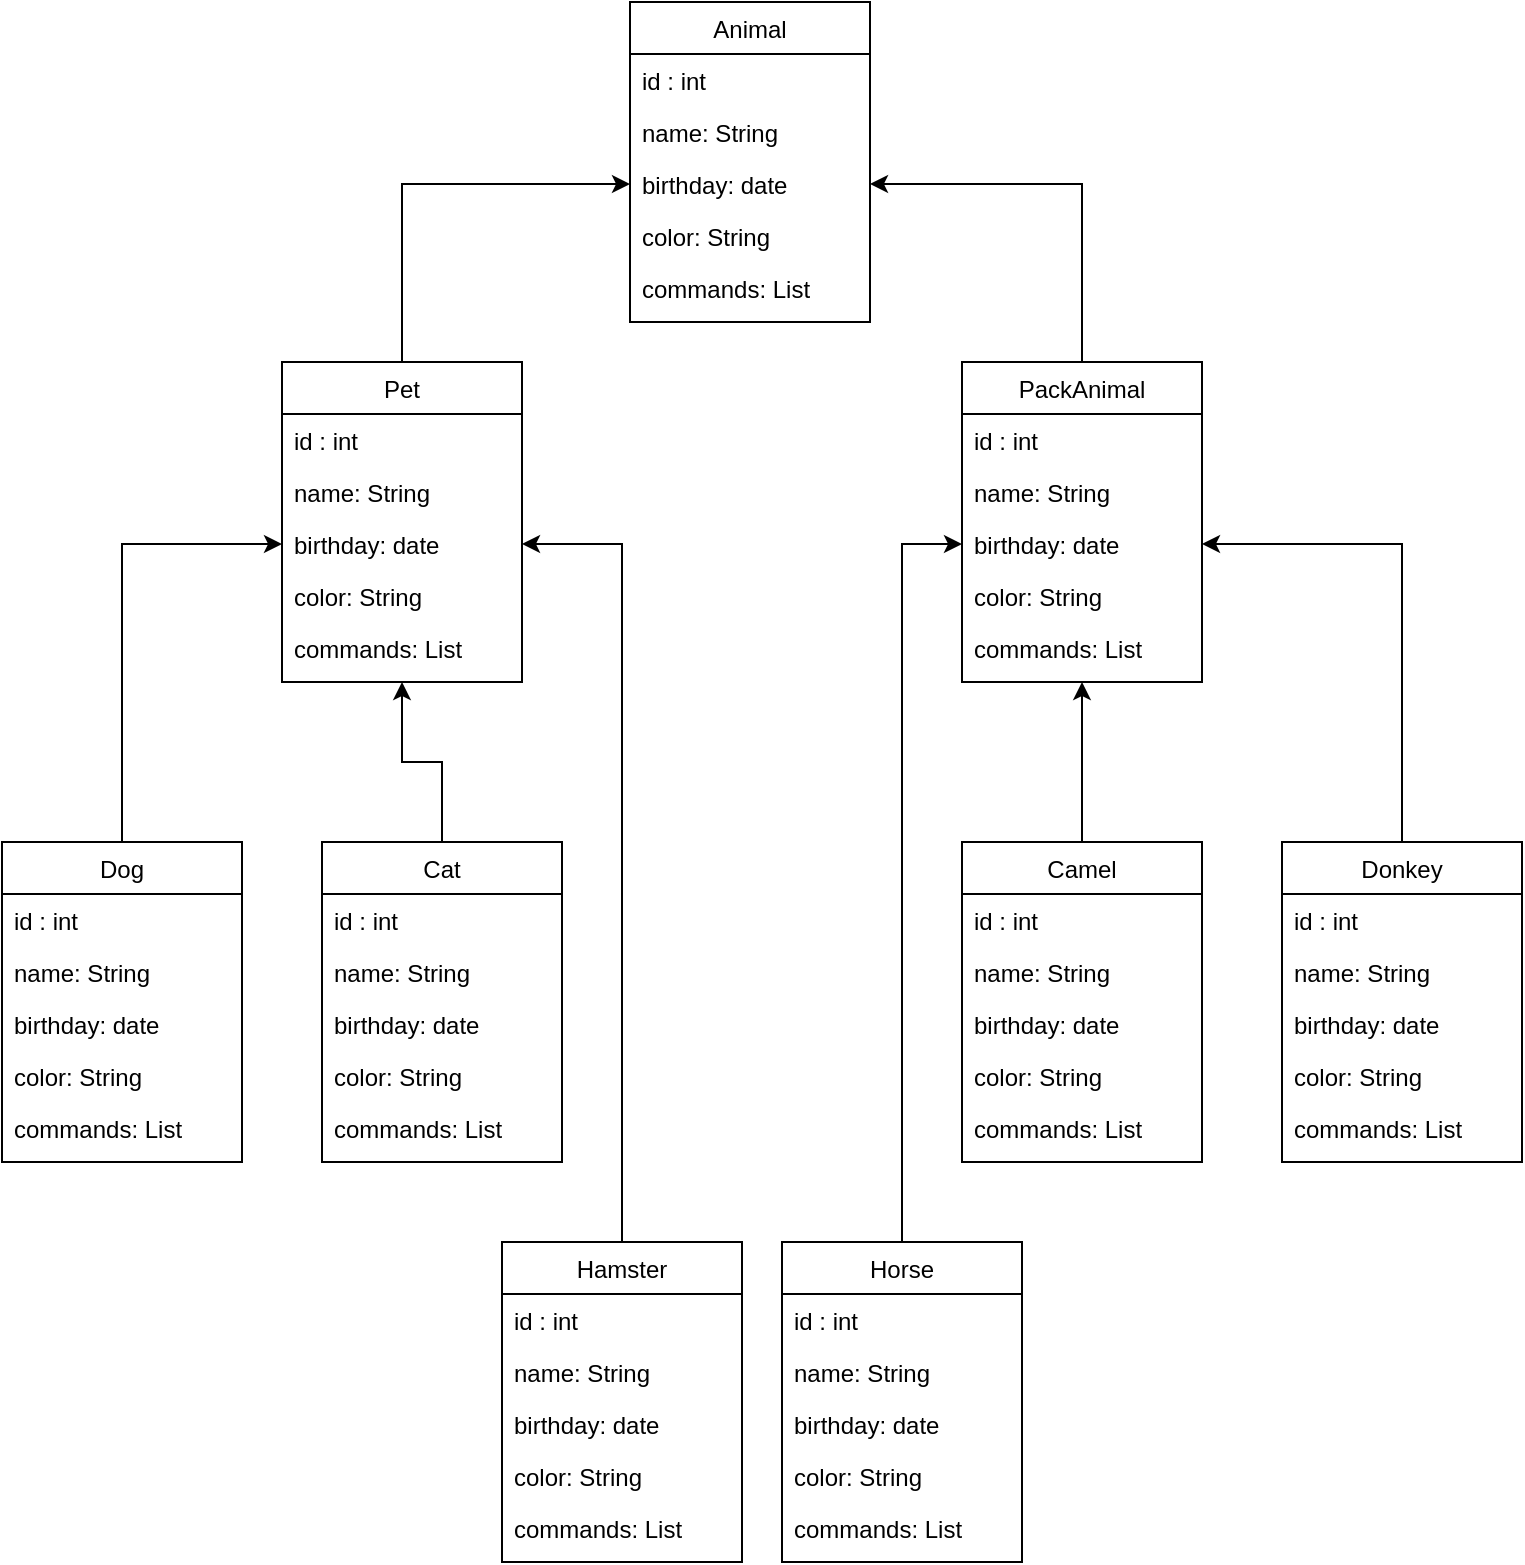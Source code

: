 <mxfile version="24.2.2" type="device">
  <diagram name="Страница — 1" id="VLBm_PL7k81CaA7NUIC5">
    <mxGraphModel dx="1434" dy="754" grid="1" gridSize="10" guides="1" tooltips="1" connect="1" arrows="1" fold="1" page="1" pageScale="1" pageWidth="827" pageHeight="1169" math="0" shadow="0">
      <root>
        <mxCell id="0" />
        <mxCell id="1" parent="0" />
        <mxCell id="rXO-Nut1qqx01w8sRd2--9" style="edgeStyle=orthogonalEdgeStyle;rounded=0;orthogonalLoop=1;jettySize=auto;html=1;entryX=0;entryY=0.5;entryDx=0;entryDy=0;" edge="1" parent="1" source="Wr5-NCoWEAxRAiIftrcx-13" target="rXO-Nut1qqx01w8sRd2--4">
          <mxGeometry relative="1" as="geometry" />
        </mxCell>
        <mxCell id="Wr5-NCoWEAxRAiIftrcx-13" value="Pet" style="swimlane;fontStyle=0;align=center;verticalAlign=top;childLayout=stackLayout;horizontal=1;startSize=26;horizontalStack=0;resizeParent=1;resizeLast=0;collapsible=1;marginBottom=0;rounded=0;shadow=0;strokeWidth=1;" parent="1" vertex="1">
          <mxGeometry x="180" y="240" width="120" height="160" as="geometry">
            <mxRectangle x="130" y="380" width="160" height="26" as="alternateBounds" />
          </mxGeometry>
        </mxCell>
        <mxCell id="Wr5-NCoWEAxRAiIftrcx-14" value="id : int" style="text;align=left;verticalAlign=top;spacingLeft=4;spacingRight=4;overflow=hidden;rotatable=0;points=[[0,0.5],[1,0.5]];portConstraint=eastwest;" parent="Wr5-NCoWEAxRAiIftrcx-13" vertex="1">
          <mxGeometry y="26" width="120" height="26" as="geometry" />
        </mxCell>
        <mxCell id="Wr5-NCoWEAxRAiIftrcx-15" value="name: String" style="text;align=left;verticalAlign=top;spacingLeft=4;spacingRight=4;overflow=hidden;rotatable=0;points=[[0,0.5],[1,0.5]];portConstraint=eastwest;rounded=0;shadow=0;html=0;" parent="Wr5-NCoWEAxRAiIftrcx-13" vertex="1">
          <mxGeometry y="52" width="120" height="26" as="geometry" />
        </mxCell>
        <mxCell id="Wr5-NCoWEAxRAiIftrcx-16" value="birthday: date" style="text;align=left;verticalAlign=top;spacingLeft=4;spacingRight=4;overflow=hidden;rotatable=0;points=[[0,0.5],[1,0.5]];portConstraint=eastwest;rounded=0;shadow=0;html=0;" parent="Wr5-NCoWEAxRAiIftrcx-13" vertex="1">
          <mxGeometry y="78" width="120" height="26" as="geometry" />
        </mxCell>
        <mxCell id="Wr5-NCoWEAxRAiIftrcx-17" value="color: String" style="text;align=left;verticalAlign=top;spacingLeft=4;spacingRight=4;overflow=hidden;rotatable=0;points=[[0,0.5],[1,0.5]];portConstraint=eastwest;rounded=0;shadow=0;html=0;" parent="Wr5-NCoWEAxRAiIftrcx-13" vertex="1">
          <mxGeometry y="104" width="120" height="26" as="geometry" />
        </mxCell>
        <mxCell id="Wr5-NCoWEAxRAiIftrcx-18" value="commands: List" style="text;align=left;verticalAlign=top;spacingLeft=4;spacingRight=4;overflow=hidden;rotatable=0;points=[[0,0.5],[1,0.5]];portConstraint=eastwest;rounded=0;shadow=0;html=0;" parent="Wr5-NCoWEAxRAiIftrcx-13" vertex="1">
          <mxGeometry y="130" width="120" height="26" as="geometry" />
        </mxCell>
        <mxCell id="rXO-Nut1qqx01w8sRd2--7" style="edgeStyle=orthogonalEdgeStyle;rounded=0;orthogonalLoop=1;jettySize=auto;html=1;entryX=1;entryY=0.5;entryDx=0;entryDy=0;" edge="1" parent="1" source="Wr5-NCoWEAxRAiIftrcx-20" target="rXO-Nut1qqx01w8sRd2--4">
          <mxGeometry relative="1" as="geometry" />
        </mxCell>
        <mxCell id="Wr5-NCoWEAxRAiIftrcx-20" value="PackAnimal" style="swimlane;fontStyle=0;align=center;verticalAlign=top;childLayout=stackLayout;horizontal=1;startSize=26;horizontalStack=0;resizeParent=1;resizeLast=0;collapsible=1;marginBottom=0;rounded=0;shadow=0;strokeWidth=1;" parent="1" vertex="1">
          <mxGeometry x="520" y="240" width="120" height="160" as="geometry">
            <mxRectangle x="130" y="380" width="160" height="26" as="alternateBounds" />
          </mxGeometry>
        </mxCell>
        <mxCell id="Wr5-NCoWEAxRAiIftrcx-21" value="id : int" style="text;align=left;verticalAlign=top;spacingLeft=4;spacingRight=4;overflow=hidden;rotatable=0;points=[[0,0.5],[1,0.5]];portConstraint=eastwest;" parent="Wr5-NCoWEAxRAiIftrcx-20" vertex="1">
          <mxGeometry y="26" width="120" height="26" as="geometry" />
        </mxCell>
        <mxCell id="Wr5-NCoWEAxRAiIftrcx-22" value="name: String" style="text;align=left;verticalAlign=top;spacingLeft=4;spacingRight=4;overflow=hidden;rotatable=0;points=[[0,0.5],[1,0.5]];portConstraint=eastwest;rounded=0;shadow=0;html=0;" parent="Wr5-NCoWEAxRAiIftrcx-20" vertex="1">
          <mxGeometry y="52" width="120" height="26" as="geometry" />
        </mxCell>
        <mxCell id="Wr5-NCoWEAxRAiIftrcx-23" value="birthday: date" style="text;align=left;verticalAlign=top;spacingLeft=4;spacingRight=4;overflow=hidden;rotatable=0;points=[[0,0.5],[1,0.5]];portConstraint=eastwest;rounded=0;shadow=0;html=0;" parent="Wr5-NCoWEAxRAiIftrcx-20" vertex="1">
          <mxGeometry y="78" width="120" height="26" as="geometry" />
        </mxCell>
        <mxCell id="Wr5-NCoWEAxRAiIftrcx-24" value="color: String" style="text;align=left;verticalAlign=top;spacingLeft=4;spacingRight=4;overflow=hidden;rotatable=0;points=[[0,0.5],[1,0.5]];portConstraint=eastwest;rounded=0;shadow=0;html=0;" parent="Wr5-NCoWEAxRAiIftrcx-20" vertex="1">
          <mxGeometry y="104" width="120" height="26" as="geometry" />
        </mxCell>
        <mxCell id="Wr5-NCoWEAxRAiIftrcx-25" value="commands: List" style="text;align=left;verticalAlign=top;spacingLeft=4;spacingRight=4;overflow=hidden;rotatable=0;points=[[0,0.5],[1,0.5]];portConstraint=eastwest;rounded=0;shadow=0;html=0;" parent="Wr5-NCoWEAxRAiIftrcx-20" vertex="1">
          <mxGeometry y="130" width="120" height="26" as="geometry" />
        </mxCell>
        <mxCell id="Wr5-NCoWEAxRAiIftrcx-33" style="edgeStyle=orthogonalEdgeStyle;rounded=0;orthogonalLoop=1;jettySize=auto;html=1;entryX=0.5;entryY=1;entryDx=0;entryDy=0;" parent="1" source="Wr5-NCoWEAxRAiIftrcx-27" target="Wr5-NCoWEAxRAiIftrcx-13" edge="1">
          <mxGeometry relative="1" as="geometry" />
        </mxCell>
        <mxCell id="Wr5-NCoWEAxRAiIftrcx-27" value="Cat" style="swimlane;fontStyle=0;align=center;verticalAlign=top;childLayout=stackLayout;horizontal=1;startSize=26;horizontalStack=0;resizeParent=1;resizeLast=0;collapsible=1;marginBottom=0;rounded=0;shadow=0;strokeWidth=1;" parent="1" vertex="1">
          <mxGeometry x="200" y="480" width="120" height="160" as="geometry">
            <mxRectangle x="130" y="380" width="160" height="26" as="alternateBounds" />
          </mxGeometry>
        </mxCell>
        <mxCell id="Wr5-NCoWEAxRAiIftrcx-28" value="id : int" style="text;align=left;verticalAlign=top;spacingLeft=4;spacingRight=4;overflow=hidden;rotatable=0;points=[[0,0.5],[1,0.5]];portConstraint=eastwest;" parent="Wr5-NCoWEAxRAiIftrcx-27" vertex="1">
          <mxGeometry y="26" width="120" height="26" as="geometry" />
        </mxCell>
        <mxCell id="Wr5-NCoWEAxRAiIftrcx-29" value="name: String" style="text;align=left;verticalAlign=top;spacingLeft=4;spacingRight=4;overflow=hidden;rotatable=0;points=[[0,0.5],[1,0.5]];portConstraint=eastwest;rounded=0;shadow=0;html=0;" parent="Wr5-NCoWEAxRAiIftrcx-27" vertex="1">
          <mxGeometry y="52" width="120" height="26" as="geometry" />
        </mxCell>
        <mxCell id="Wr5-NCoWEAxRAiIftrcx-30" value="birthday: date" style="text;align=left;verticalAlign=top;spacingLeft=4;spacingRight=4;overflow=hidden;rotatable=0;points=[[0,0.5],[1,0.5]];portConstraint=eastwest;rounded=0;shadow=0;html=0;" parent="Wr5-NCoWEAxRAiIftrcx-27" vertex="1">
          <mxGeometry y="78" width="120" height="26" as="geometry" />
        </mxCell>
        <mxCell id="Wr5-NCoWEAxRAiIftrcx-31" value="color: String" style="text;align=left;verticalAlign=top;spacingLeft=4;spacingRight=4;overflow=hidden;rotatable=0;points=[[0,0.5],[1,0.5]];portConstraint=eastwest;rounded=0;shadow=0;html=0;" parent="Wr5-NCoWEAxRAiIftrcx-27" vertex="1">
          <mxGeometry y="104" width="120" height="26" as="geometry" />
        </mxCell>
        <mxCell id="Wr5-NCoWEAxRAiIftrcx-32" value="commands: List" style="text;align=left;verticalAlign=top;spacingLeft=4;spacingRight=4;overflow=hidden;rotatable=0;points=[[0,0.5],[1,0.5]];portConstraint=eastwest;rounded=0;shadow=0;html=0;" parent="Wr5-NCoWEAxRAiIftrcx-27" vertex="1">
          <mxGeometry y="130" width="120" height="26" as="geometry" />
        </mxCell>
        <mxCell id="Wr5-NCoWEAxRAiIftrcx-40" style="edgeStyle=orthogonalEdgeStyle;rounded=0;orthogonalLoop=1;jettySize=auto;html=1;entryX=0;entryY=0.5;entryDx=0;entryDy=0;" parent="1" source="Wr5-NCoWEAxRAiIftrcx-34" target="Wr5-NCoWEAxRAiIftrcx-16" edge="1">
          <mxGeometry relative="1" as="geometry">
            <Array as="points">
              <mxPoint x="100" y="331" />
            </Array>
          </mxGeometry>
        </mxCell>
        <mxCell id="Wr5-NCoWEAxRAiIftrcx-34" value="Dog" style="swimlane;fontStyle=0;align=center;verticalAlign=top;childLayout=stackLayout;horizontal=1;startSize=26;horizontalStack=0;resizeParent=1;resizeLast=0;collapsible=1;marginBottom=0;rounded=0;shadow=0;strokeWidth=1;" parent="1" vertex="1">
          <mxGeometry x="40" y="480" width="120" height="160" as="geometry">
            <mxRectangle x="130" y="380" width="160" height="26" as="alternateBounds" />
          </mxGeometry>
        </mxCell>
        <mxCell id="Wr5-NCoWEAxRAiIftrcx-35" value="id : int" style="text;align=left;verticalAlign=top;spacingLeft=4;spacingRight=4;overflow=hidden;rotatable=0;points=[[0,0.5],[1,0.5]];portConstraint=eastwest;" parent="Wr5-NCoWEAxRAiIftrcx-34" vertex="1">
          <mxGeometry y="26" width="120" height="26" as="geometry" />
        </mxCell>
        <mxCell id="Wr5-NCoWEAxRAiIftrcx-36" value="name: String" style="text;align=left;verticalAlign=top;spacingLeft=4;spacingRight=4;overflow=hidden;rotatable=0;points=[[0,0.5],[1,0.5]];portConstraint=eastwest;rounded=0;shadow=0;html=0;" parent="Wr5-NCoWEAxRAiIftrcx-34" vertex="1">
          <mxGeometry y="52" width="120" height="26" as="geometry" />
        </mxCell>
        <mxCell id="Wr5-NCoWEAxRAiIftrcx-37" value="birthday: date" style="text;align=left;verticalAlign=top;spacingLeft=4;spacingRight=4;overflow=hidden;rotatable=0;points=[[0,0.5],[1,0.5]];portConstraint=eastwest;rounded=0;shadow=0;html=0;" parent="Wr5-NCoWEAxRAiIftrcx-34" vertex="1">
          <mxGeometry y="78" width="120" height="26" as="geometry" />
        </mxCell>
        <mxCell id="Wr5-NCoWEAxRAiIftrcx-38" value="color: String" style="text;align=left;verticalAlign=top;spacingLeft=4;spacingRight=4;overflow=hidden;rotatable=0;points=[[0,0.5],[1,0.5]];portConstraint=eastwest;rounded=0;shadow=0;html=0;" parent="Wr5-NCoWEAxRAiIftrcx-34" vertex="1">
          <mxGeometry y="104" width="120" height="26" as="geometry" />
        </mxCell>
        <mxCell id="Wr5-NCoWEAxRAiIftrcx-39" value="commands: List" style="text;align=left;verticalAlign=top;spacingLeft=4;spacingRight=4;overflow=hidden;rotatable=0;points=[[0,0.5],[1,0.5]];portConstraint=eastwest;rounded=0;shadow=0;html=0;" parent="Wr5-NCoWEAxRAiIftrcx-34" vertex="1">
          <mxGeometry y="130" width="120" height="26" as="geometry" />
        </mxCell>
        <mxCell id="Wr5-NCoWEAxRAiIftrcx-47" style="edgeStyle=orthogonalEdgeStyle;rounded=0;orthogonalLoop=1;jettySize=auto;html=1;entryX=1;entryY=0.5;entryDx=0;entryDy=0;" parent="1" source="Wr5-NCoWEAxRAiIftrcx-41" target="Wr5-NCoWEAxRAiIftrcx-16" edge="1">
          <mxGeometry relative="1" as="geometry" />
        </mxCell>
        <mxCell id="Wr5-NCoWEAxRAiIftrcx-41" value="Hamster" style="swimlane;fontStyle=0;align=center;verticalAlign=top;childLayout=stackLayout;horizontal=1;startSize=26;horizontalStack=0;resizeParent=1;resizeLast=0;collapsible=1;marginBottom=0;rounded=0;shadow=0;strokeWidth=1;" parent="1" vertex="1">
          <mxGeometry x="290" y="680" width="120" height="160" as="geometry">
            <mxRectangle x="130" y="380" width="160" height="26" as="alternateBounds" />
          </mxGeometry>
        </mxCell>
        <mxCell id="Wr5-NCoWEAxRAiIftrcx-42" value="id : int" style="text;align=left;verticalAlign=top;spacingLeft=4;spacingRight=4;overflow=hidden;rotatable=0;points=[[0,0.5],[1,0.5]];portConstraint=eastwest;" parent="Wr5-NCoWEAxRAiIftrcx-41" vertex="1">
          <mxGeometry y="26" width="120" height="26" as="geometry" />
        </mxCell>
        <mxCell id="Wr5-NCoWEAxRAiIftrcx-43" value="name: String" style="text;align=left;verticalAlign=top;spacingLeft=4;spacingRight=4;overflow=hidden;rotatable=0;points=[[0,0.5],[1,0.5]];portConstraint=eastwest;rounded=0;shadow=0;html=0;" parent="Wr5-NCoWEAxRAiIftrcx-41" vertex="1">
          <mxGeometry y="52" width="120" height="26" as="geometry" />
        </mxCell>
        <mxCell id="Wr5-NCoWEAxRAiIftrcx-44" value="birthday: date" style="text;align=left;verticalAlign=top;spacingLeft=4;spacingRight=4;overflow=hidden;rotatable=0;points=[[0,0.5],[1,0.5]];portConstraint=eastwest;rounded=0;shadow=0;html=0;" parent="Wr5-NCoWEAxRAiIftrcx-41" vertex="1">
          <mxGeometry y="78" width="120" height="26" as="geometry" />
        </mxCell>
        <mxCell id="Wr5-NCoWEAxRAiIftrcx-45" value="color: String" style="text;align=left;verticalAlign=top;spacingLeft=4;spacingRight=4;overflow=hidden;rotatable=0;points=[[0,0.5],[1,0.5]];portConstraint=eastwest;rounded=0;shadow=0;html=0;" parent="Wr5-NCoWEAxRAiIftrcx-41" vertex="1">
          <mxGeometry y="104" width="120" height="26" as="geometry" />
        </mxCell>
        <mxCell id="Wr5-NCoWEAxRAiIftrcx-46" value="commands: List" style="text;align=left;verticalAlign=top;spacingLeft=4;spacingRight=4;overflow=hidden;rotatable=0;points=[[0,0.5],[1,0.5]];portConstraint=eastwest;rounded=0;shadow=0;html=0;" parent="Wr5-NCoWEAxRAiIftrcx-41" vertex="1">
          <mxGeometry y="130" width="120" height="26" as="geometry" />
        </mxCell>
        <mxCell id="Wr5-NCoWEAxRAiIftrcx-54" style="edgeStyle=orthogonalEdgeStyle;rounded=0;orthogonalLoop=1;jettySize=auto;html=1;entryX=0.5;entryY=1;entryDx=0;entryDy=0;" parent="1" source="Wr5-NCoWEAxRAiIftrcx-48" target="Wr5-NCoWEAxRAiIftrcx-20" edge="1">
          <mxGeometry relative="1" as="geometry" />
        </mxCell>
        <mxCell id="Wr5-NCoWEAxRAiIftrcx-48" value="Camel" style="swimlane;fontStyle=0;align=center;verticalAlign=top;childLayout=stackLayout;horizontal=1;startSize=26;horizontalStack=0;resizeParent=1;resizeLast=0;collapsible=1;marginBottom=0;rounded=0;shadow=0;strokeWidth=1;" parent="1" vertex="1">
          <mxGeometry x="520" y="480" width="120" height="160" as="geometry">
            <mxRectangle x="130" y="380" width="160" height="26" as="alternateBounds" />
          </mxGeometry>
        </mxCell>
        <mxCell id="Wr5-NCoWEAxRAiIftrcx-49" value="id : int" style="text;align=left;verticalAlign=top;spacingLeft=4;spacingRight=4;overflow=hidden;rotatable=0;points=[[0,0.5],[1,0.5]];portConstraint=eastwest;" parent="Wr5-NCoWEAxRAiIftrcx-48" vertex="1">
          <mxGeometry y="26" width="120" height="26" as="geometry" />
        </mxCell>
        <mxCell id="Wr5-NCoWEAxRAiIftrcx-50" value="name: String" style="text;align=left;verticalAlign=top;spacingLeft=4;spacingRight=4;overflow=hidden;rotatable=0;points=[[0,0.5],[1,0.5]];portConstraint=eastwest;rounded=0;shadow=0;html=0;" parent="Wr5-NCoWEAxRAiIftrcx-48" vertex="1">
          <mxGeometry y="52" width="120" height="26" as="geometry" />
        </mxCell>
        <mxCell id="Wr5-NCoWEAxRAiIftrcx-51" value="birthday: date" style="text;align=left;verticalAlign=top;spacingLeft=4;spacingRight=4;overflow=hidden;rotatable=0;points=[[0,0.5],[1,0.5]];portConstraint=eastwest;rounded=0;shadow=0;html=0;" parent="Wr5-NCoWEAxRAiIftrcx-48" vertex="1">
          <mxGeometry y="78" width="120" height="26" as="geometry" />
        </mxCell>
        <mxCell id="Wr5-NCoWEAxRAiIftrcx-52" value="color: String" style="text;align=left;verticalAlign=top;spacingLeft=4;spacingRight=4;overflow=hidden;rotatable=0;points=[[0,0.5],[1,0.5]];portConstraint=eastwest;rounded=0;shadow=0;html=0;" parent="Wr5-NCoWEAxRAiIftrcx-48" vertex="1">
          <mxGeometry y="104" width="120" height="26" as="geometry" />
        </mxCell>
        <mxCell id="Wr5-NCoWEAxRAiIftrcx-53" value="commands: List" style="text;align=left;verticalAlign=top;spacingLeft=4;spacingRight=4;overflow=hidden;rotatable=0;points=[[0,0.5],[1,0.5]];portConstraint=eastwest;rounded=0;shadow=0;html=0;" parent="Wr5-NCoWEAxRAiIftrcx-48" vertex="1">
          <mxGeometry y="130" width="120" height="26" as="geometry" />
        </mxCell>
        <mxCell id="Wr5-NCoWEAxRAiIftrcx-61" style="edgeStyle=orthogonalEdgeStyle;rounded=0;orthogonalLoop=1;jettySize=auto;html=1;entryX=1;entryY=0.5;entryDx=0;entryDy=0;" parent="1" source="Wr5-NCoWEAxRAiIftrcx-55" target="Wr5-NCoWEAxRAiIftrcx-23" edge="1">
          <mxGeometry relative="1" as="geometry" />
        </mxCell>
        <mxCell id="Wr5-NCoWEAxRAiIftrcx-55" value="Donkey" style="swimlane;fontStyle=0;align=center;verticalAlign=top;childLayout=stackLayout;horizontal=1;startSize=26;horizontalStack=0;resizeParent=1;resizeLast=0;collapsible=1;marginBottom=0;rounded=0;shadow=0;strokeWidth=1;" parent="1" vertex="1">
          <mxGeometry x="680" y="480" width="120" height="160" as="geometry">
            <mxRectangle x="130" y="380" width="160" height="26" as="alternateBounds" />
          </mxGeometry>
        </mxCell>
        <mxCell id="Wr5-NCoWEAxRAiIftrcx-56" value="id : int" style="text;align=left;verticalAlign=top;spacingLeft=4;spacingRight=4;overflow=hidden;rotatable=0;points=[[0,0.5],[1,0.5]];portConstraint=eastwest;" parent="Wr5-NCoWEAxRAiIftrcx-55" vertex="1">
          <mxGeometry y="26" width="120" height="26" as="geometry" />
        </mxCell>
        <mxCell id="Wr5-NCoWEAxRAiIftrcx-57" value="name: String" style="text;align=left;verticalAlign=top;spacingLeft=4;spacingRight=4;overflow=hidden;rotatable=0;points=[[0,0.5],[1,0.5]];portConstraint=eastwest;rounded=0;shadow=0;html=0;" parent="Wr5-NCoWEAxRAiIftrcx-55" vertex="1">
          <mxGeometry y="52" width="120" height="26" as="geometry" />
        </mxCell>
        <mxCell id="Wr5-NCoWEAxRAiIftrcx-58" value="birthday: date" style="text;align=left;verticalAlign=top;spacingLeft=4;spacingRight=4;overflow=hidden;rotatable=0;points=[[0,0.5],[1,0.5]];portConstraint=eastwest;rounded=0;shadow=0;html=0;" parent="Wr5-NCoWEAxRAiIftrcx-55" vertex="1">
          <mxGeometry y="78" width="120" height="26" as="geometry" />
        </mxCell>
        <mxCell id="Wr5-NCoWEAxRAiIftrcx-59" value="color: String" style="text;align=left;verticalAlign=top;spacingLeft=4;spacingRight=4;overflow=hidden;rotatable=0;points=[[0,0.5],[1,0.5]];portConstraint=eastwest;rounded=0;shadow=0;html=0;" parent="Wr5-NCoWEAxRAiIftrcx-55" vertex="1">
          <mxGeometry y="104" width="120" height="26" as="geometry" />
        </mxCell>
        <mxCell id="Wr5-NCoWEAxRAiIftrcx-60" value="commands: List" style="text;align=left;verticalAlign=top;spacingLeft=4;spacingRight=4;overflow=hidden;rotatable=0;points=[[0,0.5],[1,0.5]];portConstraint=eastwest;rounded=0;shadow=0;html=0;" parent="Wr5-NCoWEAxRAiIftrcx-55" vertex="1">
          <mxGeometry y="130" width="120" height="26" as="geometry" />
        </mxCell>
        <mxCell id="Wr5-NCoWEAxRAiIftrcx-68" style="edgeStyle=orthogonalEdgeStyle;rounded=0;orthogonalLoop=1;jettySize=auto;html=1;entryX=0;entryY=0.5;entryDx=0;entryDy=0;" parent="1" source="Wr5-NCoWEAxRAiIftrcx-62" target="Wr5-NCoWEAxRAiIftrcx-23" edge="1">
          <mxGeometry relative="1" as="geometry" />
        </mxCell>
        <mxCell id="Wr5-NCoWEAxRAiIftrcx-62" value="Horse" style="swimlane;fontStyle=0;align=center;verticalAlign=top;childLayout=stackLayout;horizontal=1;startSize=26;horizontalStack=0;resizeParent=1;resizeLast=0;collapsible=1;marginBottom=0;rounded=0;shadow=0;strokeWidth=1;" parent="1" vertex="1">
          <mxGeometry x="430" y="680" width="120" height="160" as="geometry">
            <mxRectangle x="130" y="380" width="160" height="26" as="alternateBounds" />
          </mxGeometry>
        </mxCell>
        <mxCell id="Wr5-NCoWEAxRAiIftrcx-63" value="id : int" style="text;align=left;verticalAlign=top;spacingLeft=4;spacingRight=4;overflow=hidden;rotatable=0;points=[[0,0.5],[1,0.5]];portConstraint=eastwest;" parent="Wr5-NCoWEAxRAiIftrcx-62" vertex="1">
          <mxGeometry y="26" width="120" height="26" as="geometry" />
        </mxCell>
        <mxCell id="Wr5-NCoWEAxRAiIftrcx-64" value="name: String" style="text;align=left;verticalAlign=top;spacingLeft=4;spacingRight=4;overflow=hidden;rotatable=0;points=[[0,0.5],[1,0.5]];portConstraint=eastwest;rounded=0;shadow=0;html=0;" parent="Wr5-NCoWEAxRAiIftrcx-62" vertex="1">
          <mxGeometry y="52" width="120" height="26" as="geometry" />
        </mxCell>
        <mxCell id="Wr5-NCoWEAxRAiIftrcx-65" value="birthday: date" style="text;align=left;verticalAlign=top;spacingLeft=4;spacingRight=4;overflow=hidden;rotatable=0;points=[[0,0.5],[1,0.5]];portConstraint=eastwest;rounded=0;shadow=0;html=0;" parent="Wr5-NCoWEAxRAiIftrcx-62" vertex="1">
          <mxGeometry y="78" width="120" height="26" as="geometry" />
        </mxCell>
        <mxCell id="Wr5-NCoWEAxRAiIftrcx-66" value="color: String" style="text;align=left;verticalAlign=top;spacingLeft=4;spacingRight=4;overflow=hidden;rotatable=0;points=[[0,0.5],[1,0.5]];portConstraint=eastwest;rounded=0;shadow=0;html=0;" parent="Wr5-NCoWEAxRAiIftrcx-62" vertex="1">
          <mxGeometry y="104" width="120" height="26" as="geometry" />
        </mxCell>
        <mxCell id="Wr5-NCoWEAxRAiIftrcx-67" value="commands: List" style="text;align=left;verticalAlign=top;spacingLeft=4;spacingRight=4;overflow=hidden;rotatable=0;points=[[0,0.5],[1,0.5]];portConstraint=eastwest;rounded=0;shadow=0;html=0;" parent="Wr5-NCoWEAxRAiIftrcx-62" vertex="1">
          <mxGeometry y="130" width="120" height="26" as="geometry" />
        </mxCell>
        <mxCell id="rXO-Nut1qqx01w8sRd2--1" value="Animal" style="swimlane;fontStyle=0;align=center;verticalAlign=top;childLayout=stackLayout;horizontal=1;startSize=26;horizontalStack=0;resizeParent=1;resizeLast=0;collapsible=1;marginBottom=0;rounded=0;shadow=0;strokeWidth=1;" vertex="1" parent="1">
          <mxGeometry x="354" y="60" width="120" height="160" as="geometry">
            <mxRectangle x="130" y="380" width="160" height="26" as="alternateBounds" />
          </mxGeometry>
        </mxCell>
        <mxCell id="rXO-Nut1qqx01w8sRd2--2" value="id : int" style="text;align=left;verticalAlign=top;spacingLeft=4;spacingRight=4;overflow=hidden;rotatable=0;points=[[0,0.5],[1,0.5]];portConstraint=eastwest;" vertex="1" parent="rXO-Nut1qqx01w8sRd2--1">
          <mxGeometry y="26" width="120" height="26" as="geometry" />
        </mxCell>
        <mxCell id="rXO-Nut1qqx01w8sRd2--3" value="name: String" style="text;align=left;verticalAlign=top;spacingLeft=4;spacingRight=4;overflow=hidden;rotatable=0;points=[[0,0.5],[1,0.5]];portConstraint=eastwest;rounded=0;shadow=0;html=0;" vertex="1" parent="rXO-Nut1qqx01w8sRd2--1">
          <mxGeometry y="52" width="120" height="26" as="geometry" />
        </mxCell>
        <mxCell id="rXO-Nut1qqx01w8sRd2--4" value="birthday: date" style="text;align=left;verticalAlign=top;spacingLeft=4;spacingRight=4;overflow=hidden;rotatable=0;points=[[0,0.5],[1,0.5]];portConstraint=eastwest;rounded=0;shadow=0;html=0;" vertex="1" parent="rXO-Nut1qqx01w8sRd2--1">
          <mxGeometry y="78" width="120" height="26" as="geometry" />
        </mxCell>
        <mxCell id="rXO-Nut1qqx01w8sRd2--5" value="color: String" style="text;align=left;verticalAlign=top;spacingLeft=4;spacingRight=4;overflow=hidden;rotatable=0;points=[[0,0.5],[1,0.5]];portConstraint=eastwest;rounded=0;shadow=0;html=0;" vertex="1" parent="rXO-Nut1qqx01w8sRd2--1">
          <mxGeometry y="104" width="120" height="26" as="geometry" />
        </mxCell>
        <mxCell id="rXO-Nut1qqx01w8sRd2--6" value="commands: List" style="text;align=left;verticalAlign=top;spacingLeft=4;spacingRight=4;overflow=hidden;rotatable=0;points=[[0,0.5],[1,0.5]];portConstraint=eastwest;rounded=0;shadow=0;html=0;" vertex="1" parent="rXO-Nut1qqx01w8sRd2--1">
          <mxGeometry y="130" width="120" height="26" as="geometry" />
        </mxCell>
      </root>
    </mxGraphModel>
  </diagram>
</mxfile>
